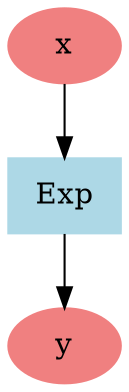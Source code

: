 digraph g{
1 [label="x", color=lightcoral, style=filled]
2 [label="y", color=lightcoral, style=filled]
3 [label="Exp", color=lightblue, style=filled, shape=box]
1 -> 3
3 -> 2
}